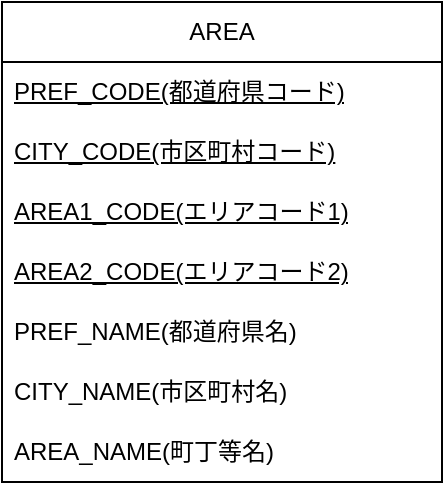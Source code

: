 <mxfile>
    <diagram id="_L5QM_dtGETyLPvCkXn6" name="Page-1">
        <mxGraphModel dx="310" dy="418" grid="1" gridSize="10" guides="1" tooltips="1" connect="1" arrows="1" fold="1" page="1" pageScale="1" pageWidth="850" pageHeight="1100" math="0" shadow="0">
            <root>
                <mxCell id="0"/>
                <mxCell id="1" parent="0"/>
                <mxCell id="4" value="AREA" style="swimlane;fontStyle=0;childLayout=stackLayout;horizontal=1;startSize=30;horizontalStack=0;resizeParent=1;resizeParentMax=0;resizeLast=0;collapsible=1;marginBottom=0;whiteSpace=wrap;html=1;" parent="1" vertex="1">
                    <mxGeometry x="40" y="40" width="220" height="240" as="geometry"/>
                </mxCell>
                <mxCell id="5" value="PREF_CODE(都道府県コード)" style="text;strokeColor=none;fillColor=none;align=left;verticalAlign=middle;spacingLeft=4;spacingRight=4;overflow=hidden;points=[[0,0.5],[1,0.5]];portConstraint=eastwest;rotatable=0;whiteSpace=wrap;html=1;fontStyle=4" parent="4" vertex="1">
                    <mxGeometry y="30" width="220" height="30" as="geometry"/>
                </mxCell>
                <mxCell id="6" value="CITY_CODE(市区町村コード)" style="text;strokeColor=none;fillColor=none;align=left;verticalAlign=middle;spacingLeft=4;spacingRight=4;overflow=hidden;points=[[0,0.5],[1,0.5]];portConstraint=eastwest;rotatable=0;whiteSpace=wrap;html=1;fontStyle=4" parent="4" vertex="1">
                    <mxGeometry y="60" width="220" height="30" as="geometry"/>
                </mxCell>
                <mxCell id="7" value="AREA1_CODE(エリアコード1)" style="text;strokeColor=none;fillColor=none;align=left;verticalAlign=middle;spacingLeft=4;spacingRight=4;overflow=hidden;points=[[0,0.5],[1,0.5]];portConstraint=eastwest;rotatable=0;whiteSpace=wrap;html=1;fontStyle=4" parent="4" vertex="1">
                    <mxGeometry y="90" width="220" height="30" as="geometry"/>
                </mxCell>
                <mxCell id="9" value="AREA2_CODE(エリアコード2)" style="text;strokeColor=none;fillColor=none;align=left;verticalAlign=middle;spacingLeft=4;spacingRight=4;overflow=hidden;points=[[0,0.5],[1,0.5]];portConstraint=eastwest;rotatable=0;whiteSpace=wrap;html=1;fontStyle=4" parent="4" vertex="1">
                    <mxGeometry y="120" width="220" height="30" as="geometry"/>
                </mxCell>
                <mxCell id="12" value="PREF_NAME(都道府県名)" style="text;strokeColor=none;fillColor=none;align=left;verticalAlign=middle;spacingLeft=4;spacingRight=4;overflow=hidden;points=[[0,0.5],[1,0.5]];portConstraint=eastwest;rotatable=0;whiteSpace=wrap;html=1;" parent="4" vertex="1">
                    <mxGeometry y="150" width="220" height="30" as="geometry"/>
                </mxCell>
                <mxCell id="13" value="CITY_NAME(市区町村名)" style="text;strokeColor=none;fillColor=none;align=left;verticalAlign=middle;spacingLeft=4;spacingRight=4;overflow=hidden;points=[[0,0.5],[1,0.5]];portConstraint=eastwest;rotatable=0;whiteSpace=wrap;html=1;" parent="4" vertex="1">
                    <mxGeometry y="180" width="220" height="30" as="geometry"/>
                </mxCell>
                <mxCell id="14" value="AREA_NAME(町丁等名)" style="text;strokeColor=none;fillColor=none;align=left;verticalAlign=middle;spacingLeft=4;spacingRight=4;overflow=hidden;points=[[0,0.5],[1,0.5]];portConstraint=eastwest;rotatable=0;whiteSpace=wrap;html=1;" parent="4" vertex="1">
                    <mxGeometry y="210" width="220" height="30" as="geometry"/>
                </mxCell>
            </root>
        </mxGraphModel>
    </diagram>
</mxfile>
